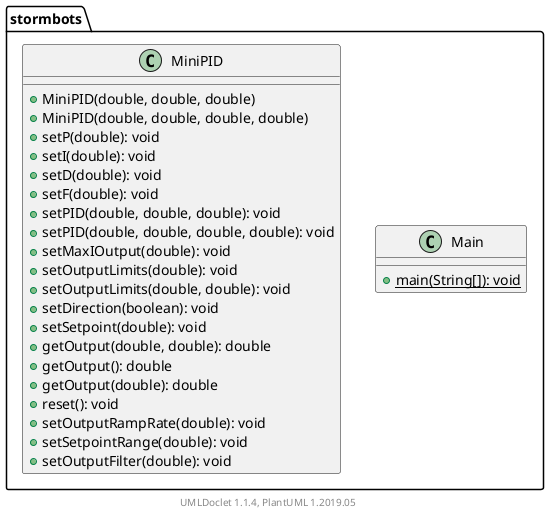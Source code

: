 @startuml

    namespace stormbots {

        class Main [[Main.html]] {
            {static} +main(String[]): void
        }

        class MiniPID [[MiniPID.html]] {
            +MiniPID(double, double, double)
            +MiniPID(double, double, double, double)
            +setP(double): void
            +setI(double): void
            +setD(double): void
            +setF(double): void
            +setPID(double, double, double): void
            +setPID(double, double, double, double): void
            +setMaxIOutput(double): void
            +setOutputLimits(double): void
            +setOutputLimits(double, double): void
            +setDirection(boolean): void
            +setSetpoint(double): void
            +getOutput(double, double): double
            +getOutput(): double
            +getOutput(double): double
            +reset(): void
            +setOutputRampRate(double): void
            +setSetpointRange(double): void
            +setOutputFilter(double): void
        }

    }


    center footer UMLDoclet 1.1.4, PlantUML 1.2019.05
@enduml
